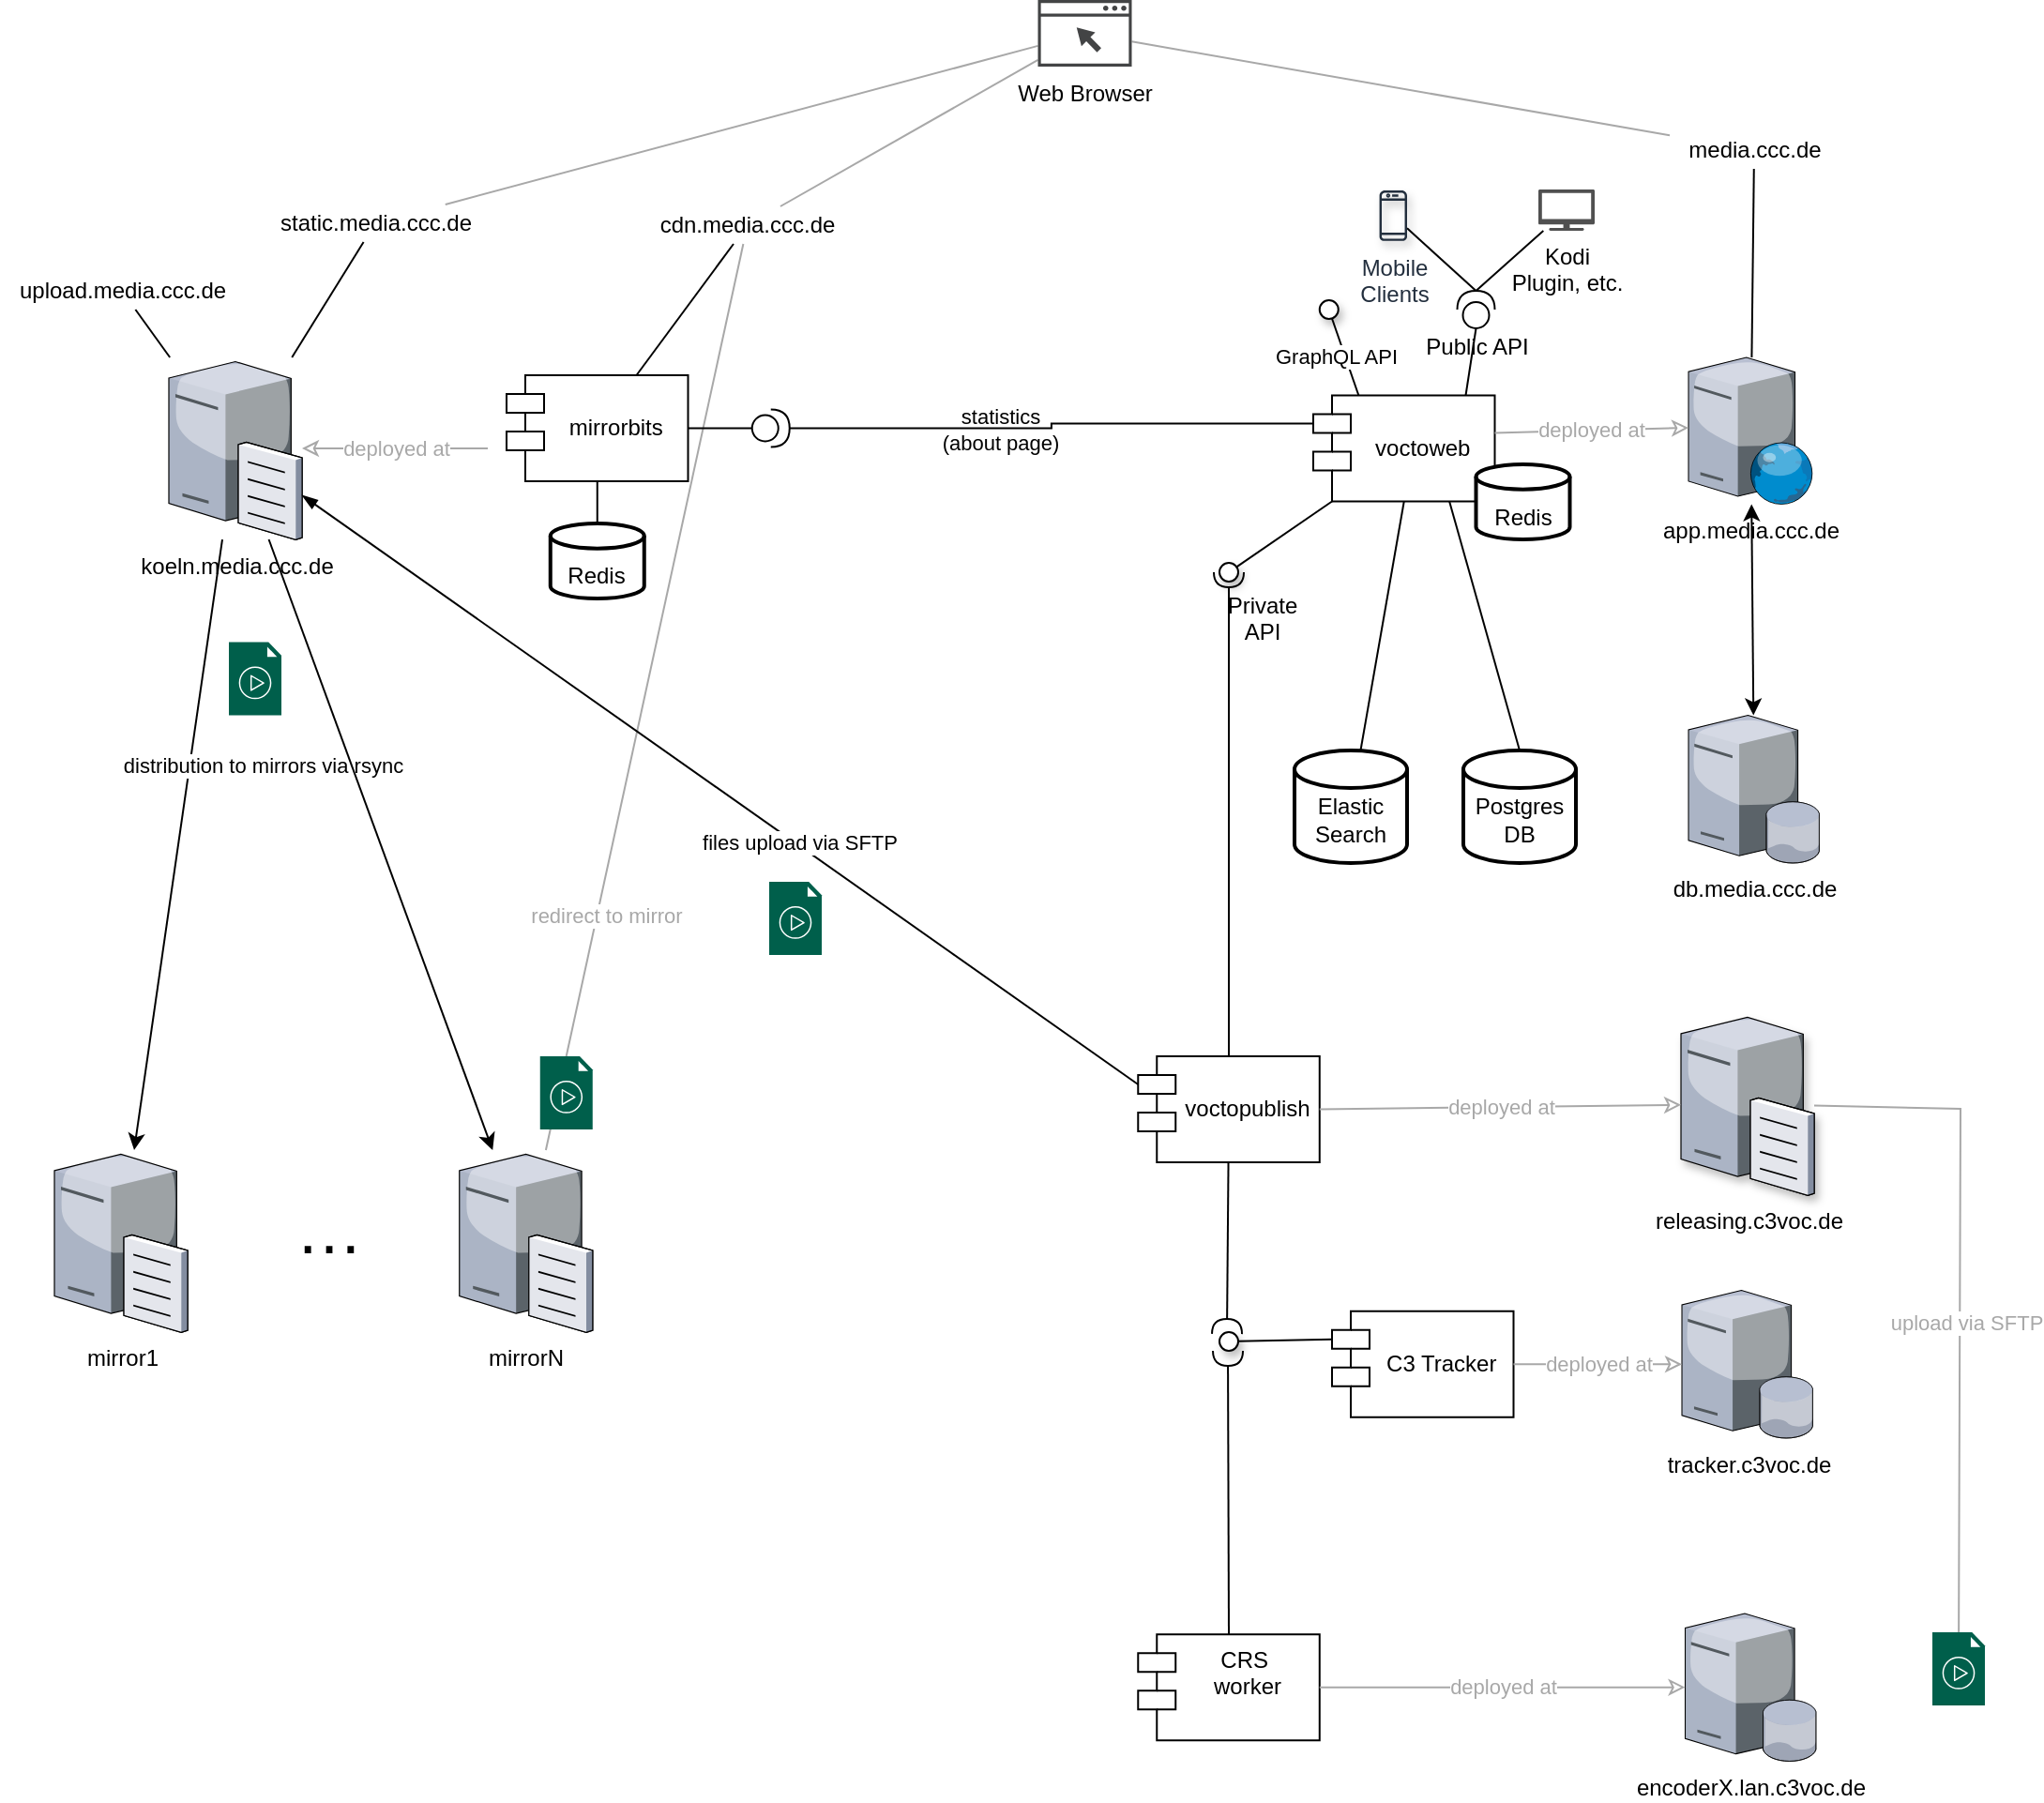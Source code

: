 <mxfile version="13.4.2" type="github">
  <diagram name="Page-1" id="e3a06f82-3646-2815-327d-82caf3d4e204">
    <mxGraphModel dx="1255" dy="824" grid="1" gridSize="10" guides="1" tooltips="1" connect="1" arrows="1" fold="1" page="1" pageScale="1.5" pageWidth="1169" pageHeight="826" background="none" math="0" shadow="0">
      <root>
        <mxCell id="0" style=";html=1;" />
        <mxCell id="1" style=";html=1;" parent="0" />
        <mxCell id="jQksy3Ow2DRkKl9in1qA-47" value="" style="edgeStyle=none;rounded=0;orthogonalLoop=1;jettySize=auto;html=1;startArrow=classic;startFill=1;endArrow=classic;endFill=1;" edge="1" parent="1" source="jQksy3Ow2DRkKl9in1qA-2" target="jQksy3Ow2DRkKl9in1qA-5">
          <mxGeometry relative="1" as="geometry" />
        </mxCell>
        <mxCell id="jQksy3Ow2DRkKl9in1qA-2" value="db.media.ccc.de" style="verticalLabelPosition=bottom;aspect=fixed;html=1;verticalAlign=top;strokeColor=none;align=center;outlineConnect=0;shape=mxgraph.citrix.database_server;" vertex="1" parent="1">
          <mxGeometry x="900" y="381.25" width="70" height="78.75" as="geometry" />
        </mxCell>
        <mxCell id="jQksy3Ow2DRkKl9in1qA-15" value="" style="edgeStyle=none;rounded=0;orthogonalLoop=1;jettySize=auto;html=1;" edge="1" parent="1" source="jQksy3Ow2DRkKl9in1qA-3" target="jQksy3Ow2DRkKl9in1qA-14">
          <mxGeometry relative="1" as="geometry" />
        </mxCell>
        <mxCell id="jQksy3Ow2DRkKl9in1qA-91" value="distribution to mirrors via rsync" style="edgeLabel;html=1;align=center;verticalAlign=middle;resizable=0;points=[];" vertex="1" connectable="0" parent="jQksy3Ow2DRkKl9in1qA-15">
          <mxGeometry x="-0.259" y="-1" relative="1" as="geometry">
            <mxPoint x="39.93" as="offset" />
          </mxGeometry>
        </mxCell>
        <mxCell id="jQksy3Ow2DRkKl9in1qA-17" value="" style="edgeStyle=none;rounded=0;orthogonalLoop=1;jettySize=auto;html=1;" edge="1" parent="1" source="jQksy3Ow2DRkKl9in1qA-3" target="jQksy3Ow2DRkKl9in1qA-16">
          <mxGeometry relative="1" as="geometry" />
        </mxCell>
        <mxCell id="jQksy3Ow2DRkKl9in1qA-3" value="koeln.media.ccc.de" style="verticalLabelPosition=bottom;aspect=fixed;html=1;verticalAlign=top;strokeColor=none;align=center;outlineConnect=0;shape=mxgraph.citrix.file_server;" vertex="1" parent="1">
          <mxGeometry x="90" y="190.51" width="71" height="97" as="geometry" />
        </mxCell>
        <mxCell id="jQksy3Ow2DRkKl9in1qA-16" value="mirrorN" style="verticalLabelPosition=bottom;aspect=fixed;html=1;verticalAlign=top;strokeColor=none;align=center;outlineConnect=0;shape=mxgraph.citrix.file_server;" vertex="1" parent="1">
          <mxGeometry x="244.88" y="613" width="71" height="97" as="geometry" />
        </mxCell>
        <mxCell id="jQksy3Ow2DRkKl9in1qA-14" value="mirror1" style="verticalLabelPosition=bottom;aspect=fixed;html=1;verticalAlign=top;strokeColor=none;align=center;outlineConnect=0;shape=mxgraph.citrix.file_server;" vertex="1" parent="1">
          <mxGeometry x="29" y="613" width="71" height="97" as="geometry" />
        </mxCell>
        <mxCell id="jQksy3Ow2DRkKl9in1qA-5" value="app.media.ccc.de" style="verticalLabelPosition=bottom;aspect=fixed;html=1;verticalAlign=top;strokeColor=none;align=center;outlineConnect=0;shape=mxgraph.citrix.web_server;" vertex="1" parent="1">
          <mxGeometry x="900" y="190.51" width="66.5" height="78.24" as="geometry" />
        </mxCell>
        <mxCell id="2" value="&lt;font style=&quot;font-size: 36px&quot;&gt;…&lt;/font&gt;" style="text;html=1;align=center;verticalAlign=middle;resizable=0;points=[];autosize=1;" vertex="1" parent="1">
          <mxGeometry x="150" y="640" width="50" height="30" as="geometry" />
        </mxCell>
        <mxCell id="jQksy3Ow2DRkKl9in1qA-30" style="edgeStyle=none;rounded=0;orthogonalLoop=1;jettySize=auto;html=1;exitX=0.75;exitY=1;exitDx=0;exitDy=0;entryX=0.5;entryY=0;entryDx=0;entryDy=0;entryPerimeter=0;endArrow=none;endFill=0;" edge="1" parent="1" source="jQksy3Ow2DRkKl9in1qA-22" target="jQksy3Ow2DRkKl9in1qA-24">
          <mxGeometry relative="1" as="geometry" />
        </mxCell>
        <mxCell id="jQksy3Ow2DRkKl9in1qA-31" style="edgeStyle=none;rounded=0;orthogonalLoop=1;jettySize=auto;html=1;exitX=0.5;exitY=1;exitDx=0;exitDy=0;endArrow=none;endFill=0;" edge="1" parent="1" source="jQksy3Ow2DRkKl9in1qA-22" target="jQksy3Ow2DRkKl9in1qA-25">
          <mxGeometry relative="1" as="geometry" />
        </mxCell>
        <mxCell id="jQksy3Ow2DRkKl9in1qA-50" style="edgeStyle=none;rounded=0;orthogonalLoop=1;jettySize=auto;html=1;exitX=0.75;exitY=1;exitDx=0;exitDy=0;entryX=0;entryY=0.5;entryDx=0;entryDy=0;entryPerimeter=0;startArrow=none;startFill=0;endArrow=none;endFill=0;" edge="1" parent="1" source="jQksy3Ow2DRkKl9in1qA-22" target="jQksy3Ow2DRkKl9in1qA-49">
          <mxGeometry relative="1" as="geometry" />
        </mxCell>
        <mxCell id="jQksy3Ow2DRkKl9in1qA-22" value="&#xa;voctoweb" style="shape=module;align=left;spacingLeft=20;align=center;verticalAlign=top;" vertex="1" parent="1">
          <mxGeometry x="700" y="210.76" width="96.75" height="56.5" as="geometry" />
        </mxCell>
        <mxCell id="jQksy3Ow2DRkKl9in1qA-24" value="&lt;br&gt;Postgres DB" style="strokeWidth=2;html=1;shape=mxgraph.flowchart.database;whiteSpace=wrap;" vertex="1" parent="1">
          <mxGeometry x="780" y="400" width="60" height="60" as="geometry" />
        </mxCell>
        <mxCell id="jQksy3Ow2DRkKl9in1qA-25" value="&lt;br&gt;Elastic Search" style="strokeWidth=2;html=1;shape=mxgraph.flowchart.database;whiteSpace=wrap;" vertex="1" parent="1">
          <mxGeometry x="690" y="400" width="60" height="60" as="geometry" />
        </mxCell>
        <mxCell id="jQksy3Ow2DRkKl9in1qA-28" style="edgeStyle=none;rounded=0;orthogonalLoop=1;jettySize=auto;html=1;exitX=0.5;exitY=1;exitDx=0;exitDy=0;entryX=0.5;entryY=0;entryDx=0;entryDy=0;entryPerimeter=0;endArrow=none;endFill=0;" edge="1" parent="1" source="jQksy3Ow2DRkKl9in1qA-26" target="jQksy3Ow2DRkKl9in1qA-27">
          <mxGeometry relative="1" as="geometry" />
        </mxCell>
        <mxCell id="jQksy3Ow2DRkKl9in1qA-26" value="&#xa;mirrorbits" style="shape=module;align=left;spacingLeft=20;align=center;verticalAlign=top;" vertex="1" parent="1">
          <mxGeometry x="270" y="200" width="96.75" height="56.5" as="geometry" />
        </mxCell>
        <mxCell id="jQksy3Ow2DRkKl9in1qA-27" value="&lt;br&gt;Redis" style="strokeWidth=2;html=1;shape=mxgraph.flowchart.database;whiteSpace=wrap;" vertex="1" parent="1">
          <mxGeometry x="293.38" y="278.99" width="50" height="40" as="geometry" />
        </mxCell>
        <mxCell id="jQksy3Ow2DRkKl9in1qA-38" value="&lt;font color=&quot;#a8a8a8&quot;&gt;deployed at&lt;/font&gt;" style="edgeStyle=none;rounded=0;orthogonalLoop=1;jettySize=auto;html=1;startArrow=none;startFill=0;endArrow=classic;endFill=0;strokeColor=#A8A8A8;" edge="1" parent="1" target="jQksy3Ow2DRkKl9in1qA-3">
          <mxGeometry relative="1" as="geometry">
            <mxPoint x="260" y="239" as="sourcePoint" />
          </mxGeometry>
        </mxCell>
        <mxCell id="jQksy3Ow2DRkKl9in1qA-106" value="" style="edgeStyle=none;rounded=0;orthogonalLoop=1;jettySize=auto;html=1;startArrow=none;startFill=0;endArrow=none;endFill=0;fontColor=#A8A8A8;" edge="1" parent="1" source="jQksy3Ow2DRkKl9in1qA-33" target="jQksy3Ow2DRkKl9in1qA-26">
          <mxGeometry relative="1" as="geometry" />
        </mxCell>
        <mxCell id="jQksy3Ow2DRkKl9in1qA-108" style="edgeStyle=none;rounded=0;orthogonalLoop=1;jettySize=auto;html=1;startArrow=none;startFill=0;endArrow=none;endFill=0;strokeColor=#A8A8A8;fontColor=#A8A8A8;" edge="1" parent="1" source="jQksy3Ow2DRkKl9in1qA-33" target="jQksy3Ow2DRkKl9in1qA-16">
          <mxGeometry relative="1" as="geometry" />
        </mxCell>
        <mxCell id="jQksy3Ow2DRkKl9in1qA-110" value="redirect to mirror" style="edgeLabel;html=1;align=center;verticalAlign=middle;resizable=0;points=[];fontColor=#A8A8A8;" vertex="1" connectable="0" parent="jQksy3Ow2DRkKl9in1qA-108">
          <mxGeometry x="0.479" y="4" relative="1" as="geometry">
            <mxPoint as="offset" />
          </mxGeometry>
        </mxCell>
        <mxCell id="jQksy3Ow2DRkKl9in1qA-33" value="cdn.media.ccc.de" style="text;html=1;align=center;verticalAlign=middle;resizable=0;points=[];autosize=1;" vertex="1" parent="1">
          <mxGeometry x="343.38" y="110" width="110" height="20" as="geometry" />
        </mxCell>
        <mxCell id="jQksy3Ow2DRkKl9in1qA-39" value="" style="edgeStyle=none;rounded=0;orthogonalLoop=1;jettySize=auto;html=1;startArrow=none;startFill=0;endArrow=none;endFill=0;" edge="1" parent="1" source="jQksy3Ow2DRkKl9in1qA-34" target="jQksy3Ow2DRkKl9in1qA-3">
          <mxGeometry relative="1" as="geometry" />
        </mxCell>
        <mxCell id="jQksy3Ow2DRkKl9in1qA-34" value="upload.media.ccc.de" style="text;html=1;align=center;verticalAlign=middle;resizable=0;points=[];autosize=1;" vertex="1" parent="1">
          <mxGeometry y="145" width="130" height="20" as="geometry" />
        </mxCell>
        <mxCell id="jQksy3Ow2DRkKl9in1qA-42" value="" style="edgeStyle=none;rounded=0;orthogonalLoop=1;jettySize=auto;html=1;startArrow=none;startFill=0;endArrow=none;endFill=0;" edge="1" parent="1" source="jQksy3Ow2DRkKl9in1qA-35" target="jQksy3Ow2DRkKl9in1qA-3">
          <mxGeometry relative="1" as="geometry" />
        </mxCell>
        <mxCell id="jQksy3Ow2DRkKl9in1qA-35" value="static.media.ccc.de" style="text;html=1;align=center;verticalAlign=middle;resizable=0;points=[];autosize=1;" vertex="1" parent="1">
          <mxGeometry x="140" y="108.98" width="120" height="20" as="geometry" />
        </mxCell>
        <mxCell id="jQksy3Ow2DRkKl9in1qA-37" value="" style="edgeStyle=none;rounded=0;orthogonalLoop=1;jettySize=auto;html=1;startArrow=none;startFill=0;endArrow=none;endFill=0;" edge="1" parent="1" source="jQksy3Ow2DRkKl9in1qA-36" target="jQksy3Ow2DRkKl9in1qA-5">
          <mxGeometry relative="1" as="geometry" />
        </mxCell>
        <mxCell id="jQksy3Ow2DRkKl9in1qA-36" value="media.ccc.de" style="text;html=1;align=center;verticalAlign=middle;resizable=0;points=[];autosize=1;" vertex="1" parent="1">
          <mxGeometry x="890" y="70" width="90" height="20" as="geometry" />
        </mxCell>
        <mxCell id="jQksy3Ow2DRkKl9in1qA-57" style="edgeStyle=orthogonalEdgeStyle;rounded=0;orthogonalLoop=1;jettySize=auto;html=1;exitX=0;exitY=0.5;exitDx=0;exitDy=0;exitPerimeter=0;entryX=1;entryY=0.5;entryDx=0;entryDy=0;startArrow=none;startFill=0;endArrow=none;endFill=0;" edge="1" parent="1" source="jQksy3Ow2DRkKl9in1qA-48" target="jQksy3Ow2DRkKl9in1qA-26">
          <mxGeometry relative="1" as="geometry" />
        </mxCell>
        <mxCell id="jQksy3Ow2DRkKl9in1qA-58" style="edgeStyle=orthogonalEdgeStyle;rounded=0;orthogonalLoop=1;jettySize=auto;html=1;exitX=1;exitY=0.5;exitDx=0;exitDy=0;exitPerimeter=0;startArrow=none;startFill=0;endArrow=none;endFill=0;entryX=0;entryY=0;entryDx=0;entryDy=15;entryPerimeter=0;" edge="1" parent="1" source="jQksy3Ow2DRkKl9in1qA-48" target="jQksy3Ow2DRkKl9in1qA-22">
          <mxGeometry relative="1" as="geometry">
            <mxPoint x="590" y="370" as="targetPoint" />
          </mxGeometry>
        </mxCell>
        <mxCell id="jQksy3Ow2DRkKl9in1qA-92" value="statistics &lt;br&gt;(about page)" style="edgeLabel;html=1;align=center;verticalAlign=middle;resizable=0;points=[];labelBackgroundColor=none;" vertex="1" connectable="0" parent="jQksy3Ow2DRkKl9in1qA-58">
          <mxGeometry x="-0.204" y="-3" relative="1" as="geometry">
            <mxPoint y="-3.04" as="offset" />
          </mxGeometry>
        </mxCell>
        <mxCell id="jQksy3Ow2DRkKl9in1qA-48" value="" style="shape=providedRequiredInterface;html=1;verticalLabelPosition=bottom;" vertex="1" parent="1">
          <mxGeometry x="400.87" y="218.25" width="20" height="20" as="geometry" />
        </mxCell>
        <mxCell id="jQksy3Ow2DRkKl9in1qA-49" value="Public API" style="shape=providedRequiredInterface;html=1;verticalLabelPosition=bottom;direction=north;" vertex="1" parent="1">
          <mxGeometry x="776.75" y="155.0" width="20" height="20" as="geometry" />
        </mxCell>
        <mxCell id="jQksy3Ow2DRkKl9in1qA-70" value="" style="rounded=0;orthogonalLoop=1;jettySize=auto;html=1;endArrow=none;endFill=0;exitX=0.25;exitY=0;exitDx=0;exitDy=0;" edge="1" target="jQksy3Ow2DRkKl9in1qA-72" parent="1" source="jQksy3Ow2DRkKl9in1qA-22">
          <mxGeometry relative="1" as="geometry">
            <mxPoint x="390" y="475" as="sourcePoint" />
          </mxGeometry>
        </mxCell>
        <mxCell id="jQksy3Ow2DRkKl9in1qA-73" value="GraphQL API" style="edgeLabel;html=1;align=center;verticalAlign=middle;resizable=0;points=[];" vertex="1" connectable="0" parent="jQksy3Ow2DRkKl9in1qA-70">
          <mxGeometry x="1" y="-1" relative="1" as="geometry">
            <mxPoint x="0.99" y="20.52" as="offset" />
          </mxGeometry>
        </mxCell>
        <mxCell id="jQksy3Ow2DRkKl9in1qA-72" value="" style="ellipse;whiteSpace=wrap;html=1;fontFamily=Helvetica;fontSize=12;fontColor=#000000;align=center;strokeColor=#000000;fillColor=#ffffff;points=[];aspect=fixed;resizable=0;shadow=1;" vertex="1" parent="1">
          <mxGeometry x="703.38" y="160.0" width="10" height="10" as="geometry" />
        </mxCell>
        <mxCell id="jQksy3Ow2DRkKl9in1qA-74" value="" style="pointerEvents=1;shadow=0;dashed=0;html=1;strokeColor=none;fillColor=#005F4B;labelPosition=center;verticalLabelPosition=bottom;verticalAlign=top;align=center;outlineConnect=0;shape=mxgraph.veeam2.video_file;" vertex="1" parent="1">
          <mxGeometry x="410" y="470" width="28.0" height="39" as="geometry" />
        </mxCell>
        <mxCell id="jQksy3Ow2DRkKl9in1qA-101" style="edgeStyle=none;rounded=0;orthogonalLoop=1;jettySize=auto;html=1;startArrow=none;startFill=0;endArrow=none;endFill=0;fontColor=#A8A8A8;strokeColor=#A8A8A8;" edge="1" parent="1" source="jQksy3Ow2DRkKl9in1qA-75" target="jQksy3Ow2DRkKl9in1qA-36">
          <mxGeometry relative="1" as="geometry" />
        </mxCell>
        <mxCell id="jQksy3Ow2DRkKl9in1qA-107" style="edgeStyle=none;rounded=0;orthogonalLoop=1;jettySize=auto;html=1;startArrow=none;startFill=0;endArrow=none;endFill=0;strokeColor=#A8A8A8;fontColor=#A8A8A8;" edge="1" parent="1" source="jQksy3Ow2DRkKl9in1qA-75" target="jQksy3Ow2DRkKl9in1qA-33">
          <mxGeometry relative="1" as="geometry" />
        </mxCell>
        <mxCell id="jQksy3Ow2DRkKl9in1qA-109" style="edgeStyle=none;rounded=0;orthogonalLoop=1;jettySize=auto;html=1;startArrow=none;startFill=0;endArrow=none;endFill=0;strokeColor=#A8A8A8;fontColor=#A8A8A8;" edge="1" parent="1" source="jQksy3Ow2DRkKl9in1qA-75" target="jQksy3Ow2DRkKl9in1qA-35">
          <mxGeometry relative="1" as="geometry" />
        </mxCell>
        <mxCell id="jQksy3Ow2DRkKl9in1qA-75" value="Web Browser" style="pointerEvents=1;shadow=0;dashed=0;html=1;strokeColor=none;fillColor=#434445;aspect=fixed;labelPosition=center;verticalLabelPosition=bottom;verticalAlign=top;align=center;outlineConnect=0;shape=mxgraph.vvd.web_browser;" vertex="1" parent="1">
          <mxGeometry x="553.25" width="50" height="35.5" as="geometry" />
        </mxCell>
        <mxCell id="jQksy3Ow2DRkKl9in1qA-103" style="edgeStyle=none;rounded=0;orthogonalLoop=1;jettySize=auto;html=1;entryX=1;entryY=0.5;entryDx=0;entryDy=0;entryPerimeter=0;startArrow=none;startFill=0;endArrow=none;endFill=0;fontColor=#A8A8A8;" edge="1" parent="1" source="jQksy3Ow2DRkKl9in1qA-77" target="jQksy3Ow2DRkKl9in1qA-49">
          <mxGeometry relative="1" as="geometry">
            <mxPoint x="697" y="60" as="sourcePoint" />
          </mxGeometry>
        </mxCell>
        <mxCell id="jQksy3Ow2DRkKl9in1qA-77" value="Mobile &lt;br&gt;Clients" style="outlineConnect=0;fontColor=#232F3E;gradientColor=none;fillColor=#232F3E;strokeColor=none;dashed=0;verticalLabelPosition=bottom;verticalAlign=top;align=center;html=1;fontSize=12;fontStyle=0;aspect=fixed;pointerEvents=1;shape=mxgraph.aws4.mobile_client;shadow=1;" vertex="1" parent="1">
          <mxGeometry x="735.29" y="100.98" width="14.71" height="28" as="geometry" />
        </mxCell>
        <mxCell id="jQksy3Ow2DRkKl9in1qA-102" style="edgeStyle=none;rounded=0;orthogonalLoop=1;jettySize=auto;html=1;entryX=1;entryY=0.5;entryDx=0;entryDy=0;entryPerimeter=0;startArrow=none;startFill=0;endArrow=none;endFill=0;fontColor=#A8A8A8;" edge="1" parent="1" source="jQksy3Ow2DRkKl9in1qA-79" target="jQksy3Ow2DRkKl9in1qA-49">
          <mxGeometry relative="1" as="geometry">
            <mxPoint x="789" y="60" as="sourcePoint" />
          </mxGeometry>
        </mxCell>
        <mxCell id="jQksy3Ow2DRkKl9in1qA-79" value="Kodi &lt;br&gt;Plugin, etc." style="pointerEvents=1;shadow=0;dashed=0;html=1;strokeColor=none;fillColor=#505050;labelPosition=center;verticalLabelPosition=bottom;verticalAlign=top;outlineConnect=0;align=center;shape=mxgraph.office.devices.tv;" vertex="1" parent="1">
          <mxGeometry x="820" y="100.98" width="30" height="22" as="geometry" />
        </mxCell>
        <mxCell id="jQksy3Ow2DRkKl9in1qA-82" value="" style="rounded=0;orthogonalLoop=1;jettySize=auto;html=1;endArrow=none;endFill=0;exitX=0;exitY=1;exitDx=10;exitDy=0;exitPerimeter=0;" edge="1" target="jQksy3Ow2DRkKl9in1qA-84" parent="1" source="jQksy3Ow2DRkKl9in1qA-22">
          <mxGeometry relative="1" as="geometry">
            <mxPoint x="620" y="293" as="sourcePoint" />
          </mxGeometry>
        </mxCell>
        <mxCell id="jQksy3Ow2DRkKl9in1qA-83" value="" style="rounded=0;orthogonalLoop=1;jettySize=auto;html=1;endArrow=halfCircle;endFill=0;entryX=0.5;entryY=0.5;entryDx=0;entryDy=0;endSize=6;strokeWidth=1;exitX=0.5;exitY=0;exitDx=0;exitDy=0;" edge="1" target="jQksy3Ow2DRkKl9in1qA-84" parent="1" source="jQksy3Ow2DRkKl9in1qA-85">
          <mxGeometry relative="1" as="geometry">
            <mxPoint x="590" y="430" as="sourcePoint" />
          </mxGeometry>
        </mxCell>
        <mxCell id="jQksy3Ow2DRkKl9in1qA-84" value="Private API" style="ellipse;whiteSpace=wrap;html=1;fontFamily=Helvetica;fontSize=12;fontColor=#000000;align=center;strokeColor=#000000;fillColor=#ffffff;points=[];aspect=fixed;resizable=0;shadow=1;verticalAlign=top;spacingTop=4;spacingRight=3;spacing=7;spacingLeft=39;" vertex="1" parent="1">
          <mxGeometry x="650" y="300" width="10" height="10" as="geometry" />
        </mxCell>
        <mxCell id="jQksy3Ow2DRkKl9in1qA-89" style="rounded=0;orthogonalLoop=1;jettySize=auto;html=1;exitX=0;exitY=0;exitDx=0;exitDy=15;exitPerimeter=0;startArrow=none;startFill=0;endArrow=blockThin;endFill=1;" edge="1" parent="1" source="jQksy3Ow2DRkKl9in1qA-85" target="jQksy3Ow2DRkKl9in1qA-3">
          <mxGeometry relative="1" as="geometry" />
        </mxCell>
        <mxCell id="jQksy3Ow2DRkKl9in1qA-90" value="files upload via SFTP" style="edgeLabel;html=1;align=center;verticalAlign=middle;resizable=0;points=[];" vertex="1" connectable="0" parent="jQksy3Ow2DRkKl9in1qA-89">
          <mxGeometry x="-0.183" y="-1" relative="1" as="geometry">
            <mxPoint as="offset" />
          </mxGeometry>
        </mxCell>
        <mxCell id="jQksy3Ow2DRkKl9in1qA-85" value="&#xa;voctopublish" style="shape=module;align=left;spacingLeft=20;align=center;verticalAlign=top;" vertex="1" parent="1">
          <mxGeometry x="606.63" y="563" width="96.75" height="56.5" as="geometry" />
        </mxCell>
        <mxCell id="jQksy3Ow2DRkKl9in1qA-86" value="&#xa;C3 Tracker" style="shape=module;align=left;spacingLeft=20;align=center;verticalAlign=top;" vertex="1" parent="1">
          <mxGeometry x="710" y="698.87" width="96.75" height="56.5" as="geometry" />
        </mxCell>
        <mxCell id="jQksy3Ow2DRkKl9in1qA-87" value="tracker.c3voc.de" style="verticalLabelPosition=bottom;aspect=fixed;html=1;verticalAlign=top;strokeColor=none;align=center;outlineConnect=0;shape=mxgraph.citrix.database_server;" vertex="1" parent="1">
          <mxGeometry x="896.5" y="687.75" width="70" height="78.75" as="geometry" />
        </mxCell>
        <mxCell id="jQksy3Ow2DRkKl9in1qA-88" value="releasing.c3voc.de" style="verticalLabelPosition=bottom;aspect=fixed;html=1;verticalAlign=top;strokeColor=none;align=center;outlineConnect=0;shape=mxgraph.citrix.file_server;shadow=1;" vertex="1" parent="1">
          <mxGeometry x="896" y="540" width="71" height="97" as="geometry" />
        </mxCell>
        <mxCell id="jQksy3Ow2DRkKl9in1qA-93" value="" style="rounded=0;orthogonalLoop=1;jettySize=auto;html=1;endArrow=none;endFill=0;exitX=0;exitY=0;exitDx=0;exitDy=15;exitPerimeter=0;" edge="1" target="jQksy3Ow2DRkKl9in1qA-95" parent="1" source="jQksy3Ow2DRkKl9in1qA-86">
          <mxGeometry relative="1" as="geometry">
            <mxPoint x="610" y="662" as="sourcePoint" />
          </mxGeometry>
        </mxCell>
        <mxCell id="jQksy3Ow2DRkKl9in1qA-94" value="" style="rounded=0;orthogonalLoop=1;jettySize=auto;html=1;endArrow=halfCircle;endFill=0;entryX=0.4;entryY=0.1;entryDx=0;entryDy=0;endSize=6;strokeWidth=1;entryPerimeter=0;" edge="1" target="jQksy3Ow2DRkKl9in1qA-95" parent="1" source="jQksy3Ow2DRkKl9in1qA-85">
          <mxGeometry relative="1" as="geometry">
            <mxPoint x="660" y="620" as="sourcePoint" />
          </mxGeometry>
        </mxCell>
        <mxCell id="jQksy3Ow2DRkKl9in1qA-95" value="" style="ellipse;whiteSpace=wrap;html=1;fontFamily=Helvetica;fontSize=12;fontColor=#000000;align=center;strokeColor=#000000;fillColor=#ffffff;points=[];aspect=fixed;resizable=0;shadow=1;labelBackgroundColor=none;" vertex="1" parent="1">
          <mxGeometry x="650" y="710" width="10" height="10" as="geometry" />
        </mxCell>
        <mxCell id="jQksy3Ow2DRkKl9in1qA-96" value="deployed at" style="edgeStyle=none;rounded=0;orthogonalLoop=1;jettySize=auto;html=1;startArrow=none;startFill=0;endArrow=classic;endFill=0;exitX=1;exitY=0.5;exitDx=0;exitDy=0;fontColor=#A8A8A8;strokeColor=#A8A8A8;" edge="1" parent="1" source="jQksy3Ow2DRkKl9in1qA-85" target="jQksy3Ow2DRkKl9in1qA-88">
          <mxGeometry relative="1" as="geometry">
            <mxPoint x="849" y="588" as="sourcePoint" />
            <mxPoint x="750" y="588.007" as="targetPoint" />
          </mxGeometry>
        </mxCell>
        <mxCell id="jQksy3Ow2DRkKl9in1qA-97" value="&lt;font color=&quot;#a8a8a8&quot;&gt;deployed at&lt;/font&gt;" style="edgeStyle=none;rounded=0;orthogonalLoop=1;jettySize=auto;html=1;startArrow=none;startFill=0;endArrow=classic;endFill=0;exitX=1;exitY=0.5;exitDx=0;exitDy=0;strokeColor=#A8A8A8;" edge="1" parent="1" source="jQksy3Ow2DRkKl9in1qA-86" target="jQksy3Ow2DRkKl9in1qA-87">
          <mxGeometry relative="1" as="geometry">
            <mxPoint x="710" y="726" as="sourcePoint" />
            <mxPoint x="892.62" y="725.958" as="targetPoint" />
          </mxGeometry>
        </mxCell>
        <mxCell id="jQksy3Ow2DRkKl9in1qA-98" value="deployed at" style="edgeStyle=none;rounded=0;orthogonalLoop=1;jettySize=auto;html=1;startArrow=none;startFill=0;endArrow=classic;endFill=0;exitX=1;exitY=0.5;exitDx=0;exitDy=0;fontColor=#A8A8A8;strokeColor=#A8A8A8;" edge="1" parent="1">
          <mxGeometry relative="1" as="geometry">
            <mxPoint x="796.75" y="230.79" as="sourcePoint" />
            <mxPoint x="900" y="228" as="targetPoint" />
          </mxGeometry>
        </mxCell>
        <mxCell id="jQksy3Ow2DRkKl9in1qA-99" value="" style="rounded=0;orthogonalLoop=1;jettySize=auto;html=1;endArrow=halfCircle;endFill=0;entryX=0.5;entryY=0.5;entryDx=0;entryDy=0;endSize=6;strokeWidth=1;exitX=0.5;exitY=0;exitDx=0;exitDy=0;" edge="1" parent="1" source="jQksy3Ow2DRkKl9in1qA-100">
          <mxGeometry relative="1" as="geometry">
            <mxPoint x="654.51" y="845" as="sourcePoint" />
            <mxPoint x="654.51" y="720" as="targetPoint" />
          </mxGeometry>
        </mxCell>
        <mxCell id="jQksy3Ow2DRkKl9in1qA-116" style="edgeStyle=none;rounded=0;orthogonalLoop=1;jettySize=auto;html=1;startArrow=none;startFill=0;endArrow=none;endFill=0;strokeColor=#A8A8A8;fontColor=#A8A8A8;" edge="1" parent="1" source="jQksy3Ow2DRkKl9in1qA-115" target="jQksy3Ow2DRkKl9in1qA-88">
          <mxGeometry relative="1" as="geometry">
            <Array as="points">
              <mxPoint x="1045" y="591" />
            </Array>
          </mxGeometry>
        </mxCell>
        <mxCell id="jQksy3Ow2DRkKl9in1qA-117" value="upload via SFTP" style="edgeLabel;html=1;align=center;verticalAlign=middle;resizable=0;points=[];fontColor=#A8A8A8;" vertex="1" connectable="0" parent="jQksy3Ow2DRkKl9in1qA-116">
          <mxGeometry x="-0.077" y="-3" relative="1" as="geometry">
            <mxPoint as="offset" />
          </mxGeometry>
        </mxCell>
        <mxCell id="jQksy3Ow2DRkKl9in1qA-100" value="CRS &#xa;worker" style="shape=module;align=left;spacingLeft=20;align=center;verticalAlign=top;" vertex="1" parent="1">
          <mxGeometry x="606.63" y="871.12" width="96.75" height="56.5" as="geometry" />
        </mxCell>
        <mxCell id="jQksy3Ow2DRkKl9in1qA-104" value="" style="pointerEvents=1;shadow=0;dashed=0;html=1;strokeColor=none;fillColor=#005F4B;labelPosition=center;verticalLabelPosition=bottom;verticalAlign=top;align=center;outlineConnect=0;shape=mxgraph.veeam2.video_file;" vertex="1" parent="1">
          <mxGeometry x="122" y="342.25" width="28.0" height="39" as="geometry" />
        </mxCell>
        <mxCell id="jQksy3Ow2DRkKl9in1qA-111" value="" style="pointerEvents=1;shadow=0;dashed=0;html=1;strokeColor=none;fillColor=#005F4B;labelPosition=center;verticalLabelPosition=bottom;verticalAlign=top;align=center;outlineConnect=0;shape=mxgraph.veeam2.video_file;" vertex="1" parent="1">
          <mxGeometry x="287.88" y="563" width="28.0" height="39" as="geometry" />
        </mxCell>
        <mxCell id="jQksy3Ow2DRkKl9in1qA-112" value="&lt;br&gt;Redis" style="strokeWidth=2;html=1;shape=mxgraph.flowchart.database;whiteSpace=wrap;" vertex="1" parent="1">
          <mxGeometry x="786.75" y="247.51" width="50" height="40" as="geometry" />
        </mxCell>
        <mxCell id="jQksy3Ow2DRkKl9in1qA-113" value="encoderX.lan.c3voc.de" style="verticalLabelPosition=bottom;aspect=fixed;html=1;verticalAlign=top;strokeColor=none;align=center;outlineConnect=0;shape=mxgraph.citrix.database_server;" vertex="1" parent="1">
          <mxGeometry x="898.25" y="859.99" width="70" height="78.75" as="geometry" />
        </mxCell>
        <mxCell id="jQksy3Ow2DRkKl9in1qA-114" value="&lt;font color=&quot;#a8a8a8&quot;&gt;deployed at&lt;/font&gt;" style="edgeStyle=none;rounded=0;orthogonalLoop=1;jettySize=auto;html=1;startArrow=none;startFill=0;endArrow=classic;endFill=0;exitX=1;exitY=0.5;exitDx=0;exitDy=0;strokeColor=#A8A8A8;" edge="1" parent="1" target="jQksy3Ow2DRkKl9in1qA-113" source="jQksy3Ow2DRkKl9in1qA-100">
          <mxGeometry relative="1" as="geometry">
            <mxPoint x="806.75" y="899.37" as="sourcePoint" />
            <mxPoint x="892.62" y="898.208" as="targetPoint" />
          </mxGeometry>
        </mxCell>
        <mxCell id="jQksy3Ow2DRkKl9in1qA-115" value="" style="pointerEvents=1;shadow=0;dashed=0;html=1;strokeColor=none;fillColor=#005F4B;labelPosition=center;verticalLabelPosition=bottom;verticalAlign=top;align=center;outlineConnect=0;shape=mxgraph.veeam2.video_file;" vertex="1" parent="1">
          <mxGeometry x="1030" y="870" width="28.0" height="39" as="geometry" />
        </mxCell>
        <mxCell id="jQksy3Ow2DRkKl9in1qA-118" style="edgeStyle=none;rounded=0;orthogonalLoop=1;jettySize=auto;html=1;exitX=0;exitY=0.5;exitDx=0;exitDy=0;exitPerimeter=0;startArrow=none;startFill=0;endArrow=none;endFill=0;strokeColor=#A8A8A8;fontColor=#A8A8A8;" edge="1" parent="1" source="jQksy3Ow2DRkKl9in1qA-49" target="jQksy3Ow2DRkKl9in1qA-49">
          <mxGeometry relative="1" as="geometry" />
        </mxCell>
      </root>
    </mxGraphModel>
  </diagram>
</mxfile>
